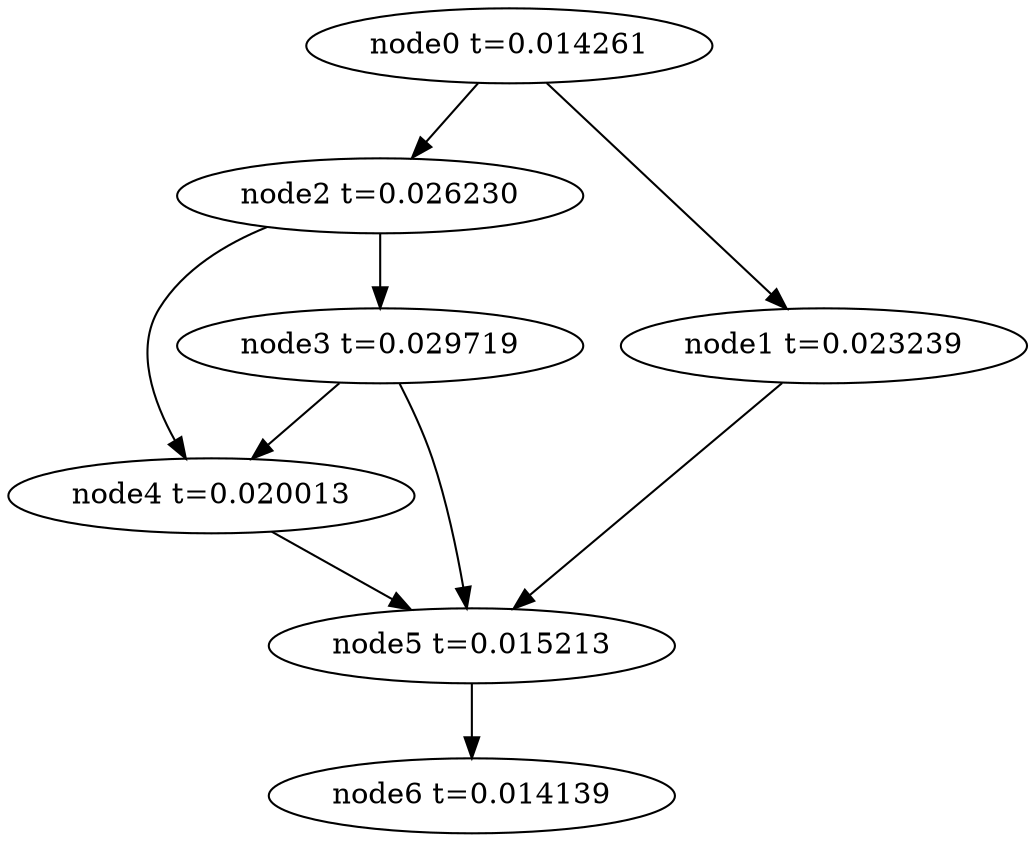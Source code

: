 digraph g{
	node6[label="node6 t=0.014139"]
	node5 -> node6
	node5[label="node5 t=0.015213"];
	node4 -> node5
	node4[label="node4 t=0.020013"];
	node3 -> node5
	node3 -> node4
	node3[label="node3 t=0.029719"];
	node2 -> node4
	node2 -> node3
	node2[label="node2 t=0.026230"];
	node1 -> node5
	node1[label="node1 t=0.023239"];
	node0 -> node2
	node0 -> node1
	node0[label="node0 t=0.014261"];
}
